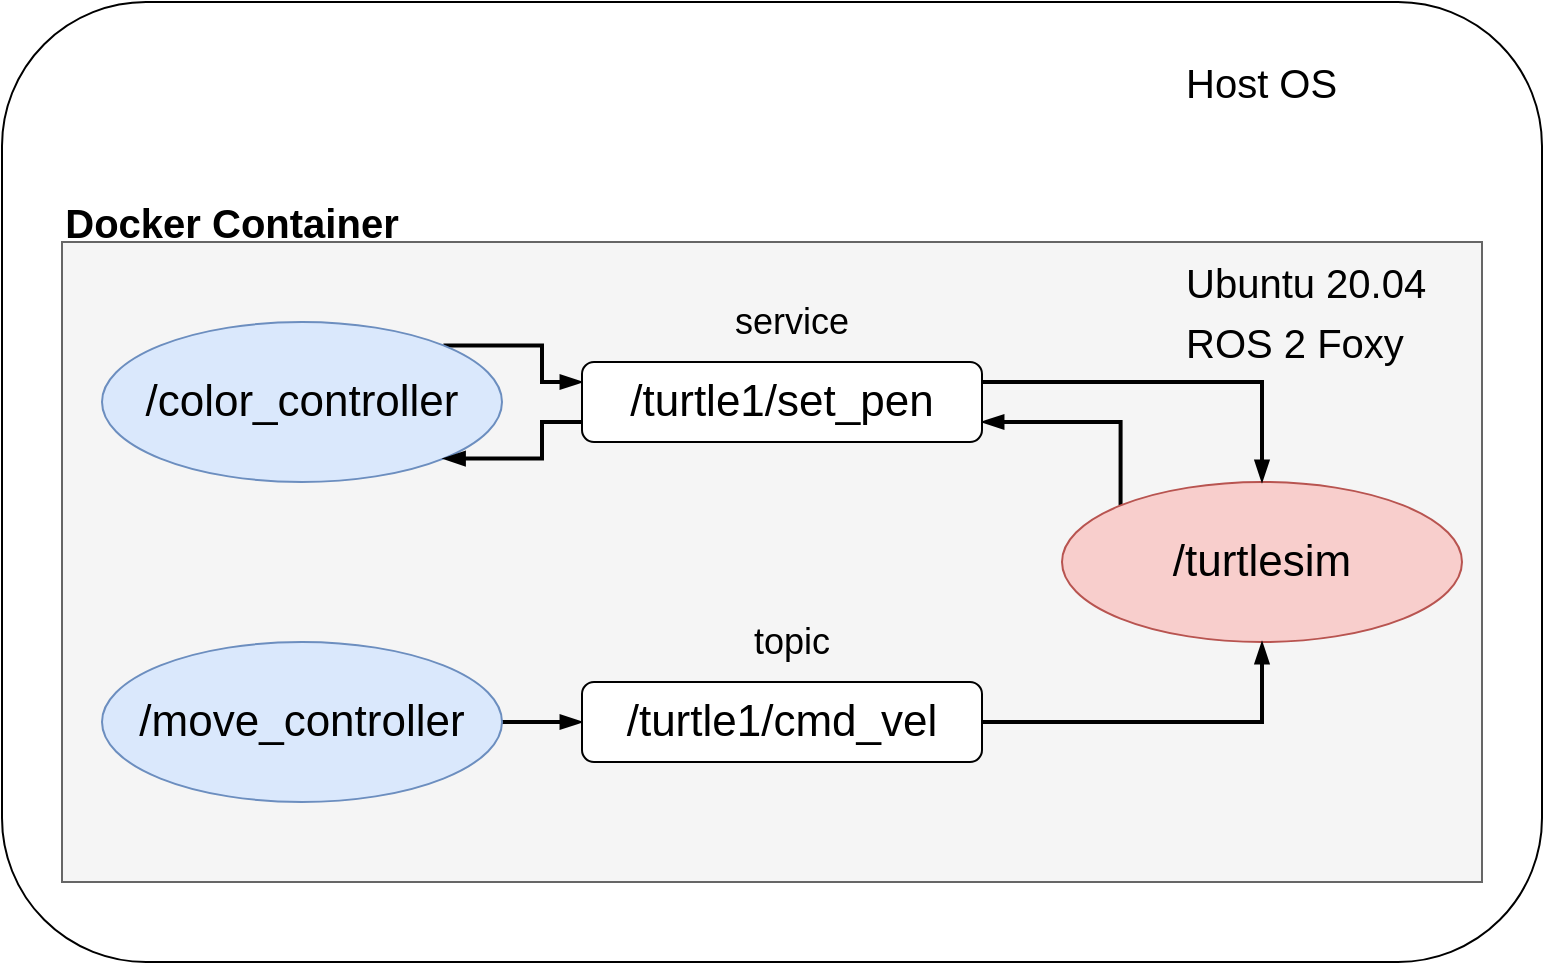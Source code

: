 <mxfile version="14.6.6" type="device"><diagram id="ZgK-rg60SdYdkfQ-bzUN" name="Page-1"><mxGraphModel dx="1422" dy="1073" grid="1" gridSize="10" guides="1" tooltips="1" connect="1" arrows="1" fold="1" page="1" pageScale="1" pageWidth="1169" pageHeight="827" math="0" shadow="0"><root><mxCell id="0"/><mxCell id="1" parent="0"/><mxCell id="8QPdw4msQSsCbI8SWVOe-16" value="" style="rounded=1;whiteSpace=wrap;html=1;" vertex="1" parent="1"><mxGeometry x="110" y="880" width="770" height="480" as="geometry"/></mxCell><mxCell id="8QPdw4msQSsCbI8SWVOe-21" value="" style="rounded=0;whiteSpace=wrap;html=1;fontSize=20;fontColor=#333333;align=left;fillColor=#f5f5f5;strokeColor=#666666;" vertex="1" parent="1"><mxGeometry x="140" y="1000" width="710" height="320" as="geometry"/></mxCell><mxCell id="8QPdw4msQSsCbI8SWVOe-12" style="edgeStyle=orthogonalEdgeStyle;rounded=0;orthogonalLoop=1;jettySize=auto;html=1;exitX=1;exitY=0;exitDx=0;exitDy=0;entryX=0;entryY=0.25;entryDx=0;entryDy=0;strokeWidth=2;endArrow=blockThin;endFill=1;" edge="1" parent="1" source="8QPdw4msQSsCbI8SWVOe-1" target="8QPdw4msQSsCbI8SWVOe-6"><mxGeometry relative="1" as="geometry"/></mxCell><mxCell id="8QPdw4msQSsCbI8SWVOe-1" value="&lt;font style=&quot;font-size: 22px&quot;&gt;/color_controller&lt;/font&gt;" style="ellipse;whiteSpace=wrap;html=1;fillColor=#dae8fc;strokeColor=#6c8ebf;" vertex="1" parent="1"><mxGeometry x="160" y="1040" width="200" height="80" as="geometry"/></mxCell><mxCell id="8QPdw4msQSsCbI8SWVOe-10" style="edgeStyle=orthogonalEdgeStyle;rounded=0;orthogonalLoop=1;jettySize=auto;html=1;exitX=1;exitY=0.5;exitDx=0;exitDy=0;entryX=0;entryY=0.5;entryDx=0;entryDy=0;strokeWidth=2;endArrow=blockThin;endFill=1;" edge="1" parent="1" source="8QPdw4msQSsCbI8SWVOe-2" target="8QPdw4msQSsCbI8SWVOe-5"><mxGeometry relative="1" as="geometry"/></mxCell><mxCell id="8QPdw4msQSsCbI8SWVOe-2" value="&lt;font style=&quot;font-size: 22px&quot;&gt;/move_controller&lt;/font&gt;" style="ellipse;whiteSpace=wrap;html=1;fillColor=#dae8fc;strokeColor=#6c8ebf;" vertex="1" parent="1"><mxGeometry x="160" y="1200" width="200" height="80" as="geometry"/></mxCell><mxCell id="8QPdw4msQSsCbI8SWVOe-14" style="edgeStyle=orthogonalEdgeStyle;rounded=0;orthogonalLoop=1;jettySize=auto;html=1;exitX=0;exitY=0;exitDx=0;exitDy=0;entryX=1;entryY=0.75;entryDx=0;entryDy=0;strokeWidth=2;endArrow=blockThin;endFill=1;" edge="1" parent="1" source="8QPdw4msQSsCbI8SWVOe-4" target="8QPdw4msQSsCbI8SWVOe-6"><mxGeometry relative="1" as="geometry"><Array as="points"><mxPoint x="669" y="1090"/></Array></mxGeometry></mxCell><mxCell id="8QPdw4msQSsCbI8SWVOe-4" value="&lt;font style=&quot;font-size: 22px&quot;&gt;/turtlesim&lt;/font&gt;" style="ellipse;whiteSpace=wrap;html=1;fillColor=#f8cecc;strokeColor=#b85450;" vertex="1" parent="1"><mxGeometry x="640" y="1120" width="200" height="80" as="geometry"/></mxCell><mxCell id="8QPdw4msQSsCbI8SWVOe-11" style="edgeStyle=orthogonalEdgeStyle;rounded=0;orthogonalLoop=1;jettySize=auto;html=1;exitX=1;exitY=0.5;exitDx=0;exitDy=0;entryX=0.5;entryY=1;entryDx=0;entryDy=0;strokeWidth=2;endArrow=blockThin;endFill=1;" edge="1" parent="1" source="8QPdw4msQSsCbI8SWVOe-5" target="8QPdw4msQSsCbI8SWVOe-4"><mxGeometry relative="1" as="geometry"/></mxCell><mxCell id="8QPdw4msQSsCbI8SWVOe-5" value="&lt;font style=&quot;font-size: 22px&quot;&gt;/turtle1/cmd_vel&lt;/font&gt;" style="rounded=1;whiteSpace=wrap;html=1;" vertex="1" parent="1"><mxGeometry x="400" y="1220" width="200" height="40" as="geometry"/></mxCell><mxCell id="8QPdw4msQSsCbI8SWVOe-13" style="edgeStyle=orthogonalEdgeStyle;rounded=0;orthogonalLoop=1;jettySize=auto;html=1;exitX=1;exitY=0.25;exitDx=0;exitDy=0;entryX=0.5;entryY=0;entryDx=0;entryDy=0;strokeWidth=2;endArrow=blockThin;endFill=1;" edge="1" parent="1" source="8QPdw4msQSsCbI8SWVOe-6" target="8QPdw4msQSsCbI8SWVOe-4"><mxGeometry relative="1" as="geometry"/></mxCell><mxCell id="8QPdw4msQSsCbI8SWVOe-15" style="edgeStyle=orthogonalEdgeStyle;rounded=0;orthogonalLoop=1;jettySize=auto;html=1;exitX=0;exitY=0.75;exitDx=0;exitDy=0;entryX=1;entryY=1;entryDx=0;entryDy=0;strokeWidth=2;endArrow=blockThin;endFill=1;" edge="1" parent="1" source="8QPdw4msQSsCbI8SWVOe-6" target="8QPdw4msQSsCbI8SWVOe-1"><mxGeometry relative="1" as="geometry"/></mxCell><mxCell id="8QPdw4msQSsCbI8SWVOe-6" value="&lt;font style=&quot;font-size: 22px&quot;&gt;/turtle1/set_pen&lt;/font&gt;" style="rounded=1;whiteSpace=wrap;html=1;" vertex="1" parent="1"><mxGeometry x="400" y="1060" width="200" height="40" as="geometry"/></mxCell><mxCell id="8QPdw4msQSsCbI8SWVOe-7" value="&lt;font style=&quot;font-size: 18px&quot;&gt;topic&lt;/font&gt;" style="text;html=1;strokeColor=none;fillColor=none;align=center;verticalAlign=middle;whiteSpace=wrap;rounded=0;" vertex="1" parent="1"><mxGeometry x="450" y="1190" width="110" height="20" as="geometry"/></mxCell><mxCell id="8QPdw4msQSsCbI8SWVOe-8" value="&lt;font style=&quot;font-size: 18px&quot;&gt;service&lt;/font&gt;" style="text;html=1;strokeColor=none;fillColor=none;align=center;verticalAlign=middle;whiteSpace=wrap;rounded=0;" vertex="1" parent="1"><mxGeometry x="435" y="1030" width="140" height="20" as="geometry"/></mxCell><mxCell id="8QPdw4msQSsCbI8SWVOe-18" value="Host OS" style="text;html=1;strokeColor=none;fillColor=none;align=left;verticalAlign=middle;whiteSpace=wrap;rounded=0;fontSize=20;" vertex="1" parent="1"><mxGeometry x="700" y="910" width="140" height="20" as="geometry"/></mxCell><mxCell id="8QPdw4msQSsCbI8SWVOe-23" value="Ubuntu 20.04" style="text;html=1;strokeColor=none;fillColor=none;align=left;verticalAlign=middle;whiteSpace=wrap;rounded=0;fontSize=20;" vertex="1" parent="1"><mxGeometry x="700" y="1010" width="140" height="20" as="geometry"/></mxCell><mxCell id="8QPdw4msQSsCbI8SWVOe-24" value="ROS 2 Foxy" style="text;html=1;strokeColor=none;fillColor=none;align=left;verticalAlign=middle;whiteSpace=wrap;rounded=0;fontSize=20;" vertex="1" parent="1"><mxGeometry x="700" y="1040" width="140" height="20" as="geometry"/></mxCell><mxCell id="8QPdw4msQSsCbI8SWVOe-25" value="Docker Container" style="text;html=1;strokeColor=none;fillColor=none;align=center;verticalAlign=middle;whiteSpace=wrap;rounded=0;fontSize=20;fontStyle=1" vertex="1" parent="1"><mxGeometry x="140" y="980" width="170" height="20" as="geometry"/></mxCell></root></mxGraphModel></diagram></mxfile>